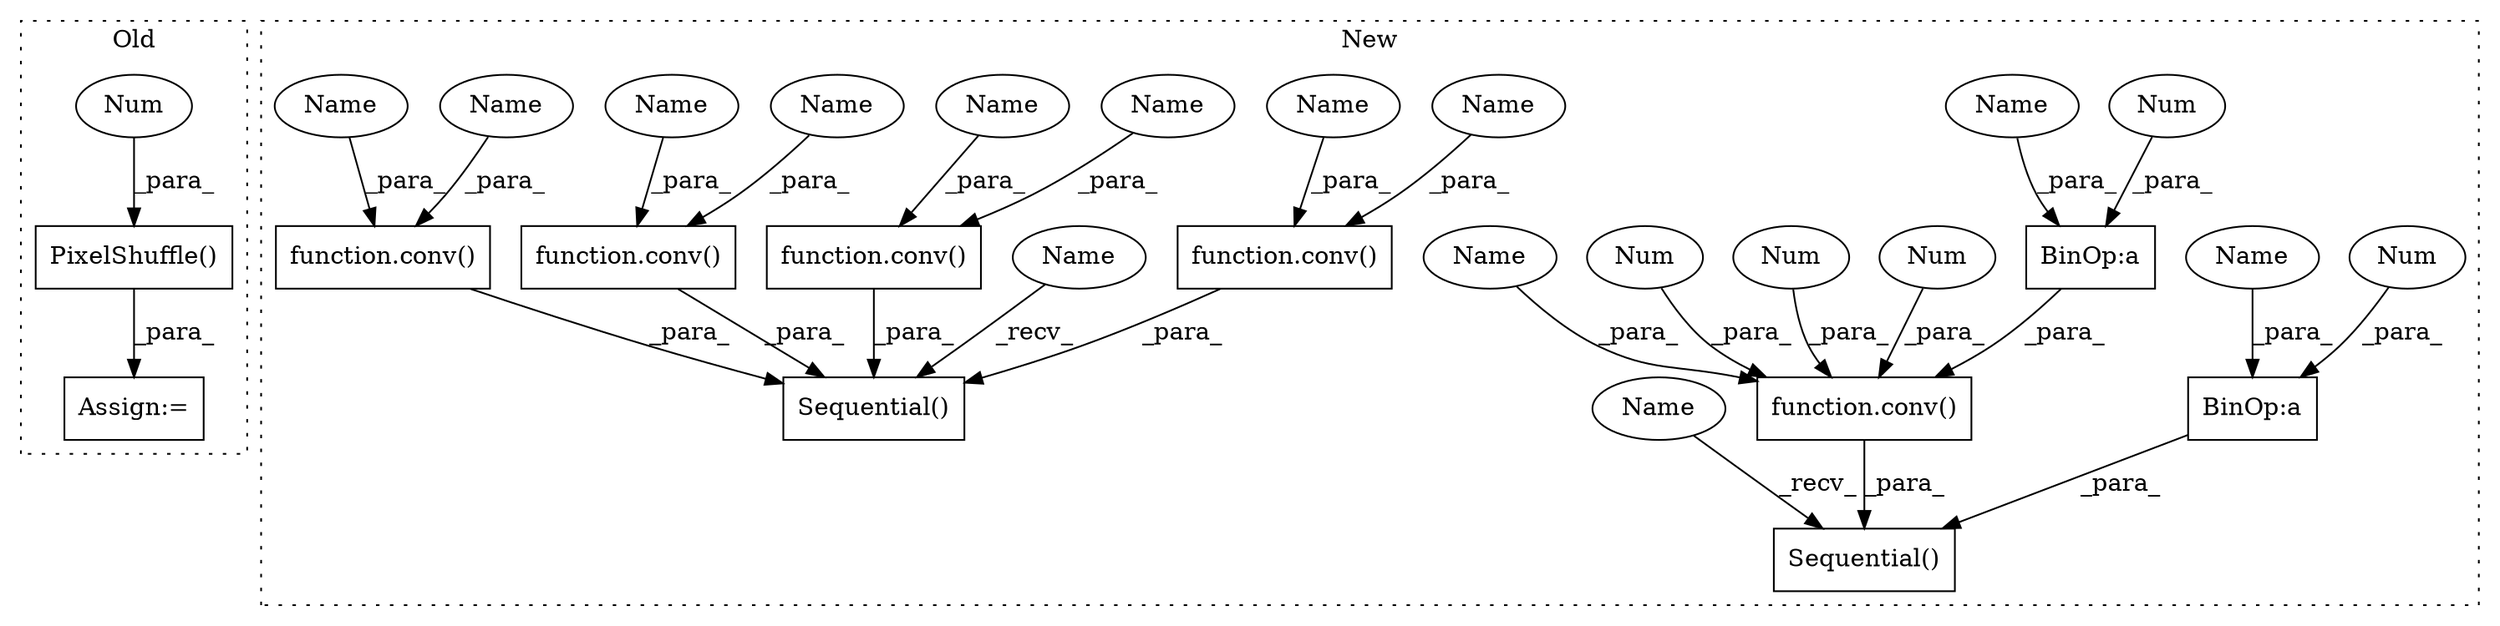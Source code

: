 digraph G {
subgraph cluster0 {
1 [label="PixelShuffle()" a="75" s="2264,2281" l="16,1" shape="box"];
5 [label="Num" a="76" s="2280" l="1" shape="ellipse"];
6 [label="Assign:=" a="68" s="2261" l="3" shape="box"];
label = "Old";
style="dotted";
}
subgraph cluster1 {
2 [label="function.conv()" a="75" s="1335,1344" l="5,1" shape="box"];
3 [label="Sequential()" a="75" s="1212,1417" l="27,11" shape="box"];
4 [label="function.conv()" a="75" s="1359,1368" l="5,1" shape="box"];
7 [label="Sequential()" a="75" s="1078,1171" l="27,15" shape="box"];
8 [label="function.conv()" a="75" s="1383,1392" l="5,1" shape="box"];
9 [label="BinOp:a" a="82" s="1155" l="2" shape="box"];
10 [label="BinOp:a" a="82" s="1122" l="2" shape="box"];
11 [label="Num" a="76" s="1157" l="1" shape="ellipse"];
12 [label="Num" a="76" s="1124" l="1" shape="ellipse"];
13 [label="function.conv()" a="75" s="1149,1170" l="5,1" shape="box"];
14 [label="Num" a="76" s="1166" l="1" shape="ellipse"];
15 [label="Num" a="76" s="1169" l="1" shape="ellipse"];
16 [label="Num" a="76" s="1163" l="1" shape="ellipse"];
17 [label="function.conv()" a="75" s="1407,1416" l="5,1" shape="box"];
18 [label="Name" a="87" s="1340" l="1" shape="ellipse"];
19 [label="Name" a="87" s="1160" l="1" shape="ellipse"];
20 [label="Name" a="87" s="1391" l="1" shape="ellipse"];
21 [label="Name" a="87" s="1121" l="1" shape="ellipse"];
22 [label="Name" a="87" s="1388" l="1" shape="ellipse"];
23 [label="Name" a="87" s="1154" l="1" shape="ellipse"];
24 [label="Name" a="87" s="1412" l="1" shape="ellipse"];
25 [label="Name" a="87" s="1415" l="1" shape="ellipse"];
26 [label="Name" a="87" s="1364" l="1" shape="ellipse"];
27 [label="Name" a="87" s="1367" l="1" shape="ellipse"];
28 [label="Name" a="87" s="1343" l="1" shape="ellipse"];
29 [label="Name" a="87" s="1078" l="2" shape="ellipse"];
30 [label="Name" a="87" s="1212" l="2" shape="ellipse"];
label = "New";
style="dotted";
}
1 -> 6 [label="_para_"];
2 -> 3 [label="_para_"];
4 -> 3 [label="_para_"];
5 -> 1 [label="_para_"];
8 -> 3 [label="_para_"];
9 -> 13 [label="_para_"];
10 -> 7 [label="_para_"];
11 -> 9 [label="_para_"];
12 -> 10 [label="_para_"];
13 -> 7 [label="_para_"];
14 -> 13 [label="_para_"];
15 -> 13 [label="_para_"];
16 -> 13 [label="_para_"];
17 -> 3 [label="_para_"];
18 -> 2 [label="_para_"];
19 -> 13 [label="_para_"];
20 -> 8 [label="_para_"];
21 -> 10 [label="_para_"];
22 -> 8 [label="_para_"];
23 -> 9 [label="_para_"];
24 -> 17 [label="_para_"];
25 -> 17 [label="_para_"];
26 -> 4 [label="_para_"];
27 -> 4 [label="_para_"];
28 -> 2 [label="_para_"];
29 -> 7 [label="_recv_"];
30 -> 3 [label="_recv_"];
}